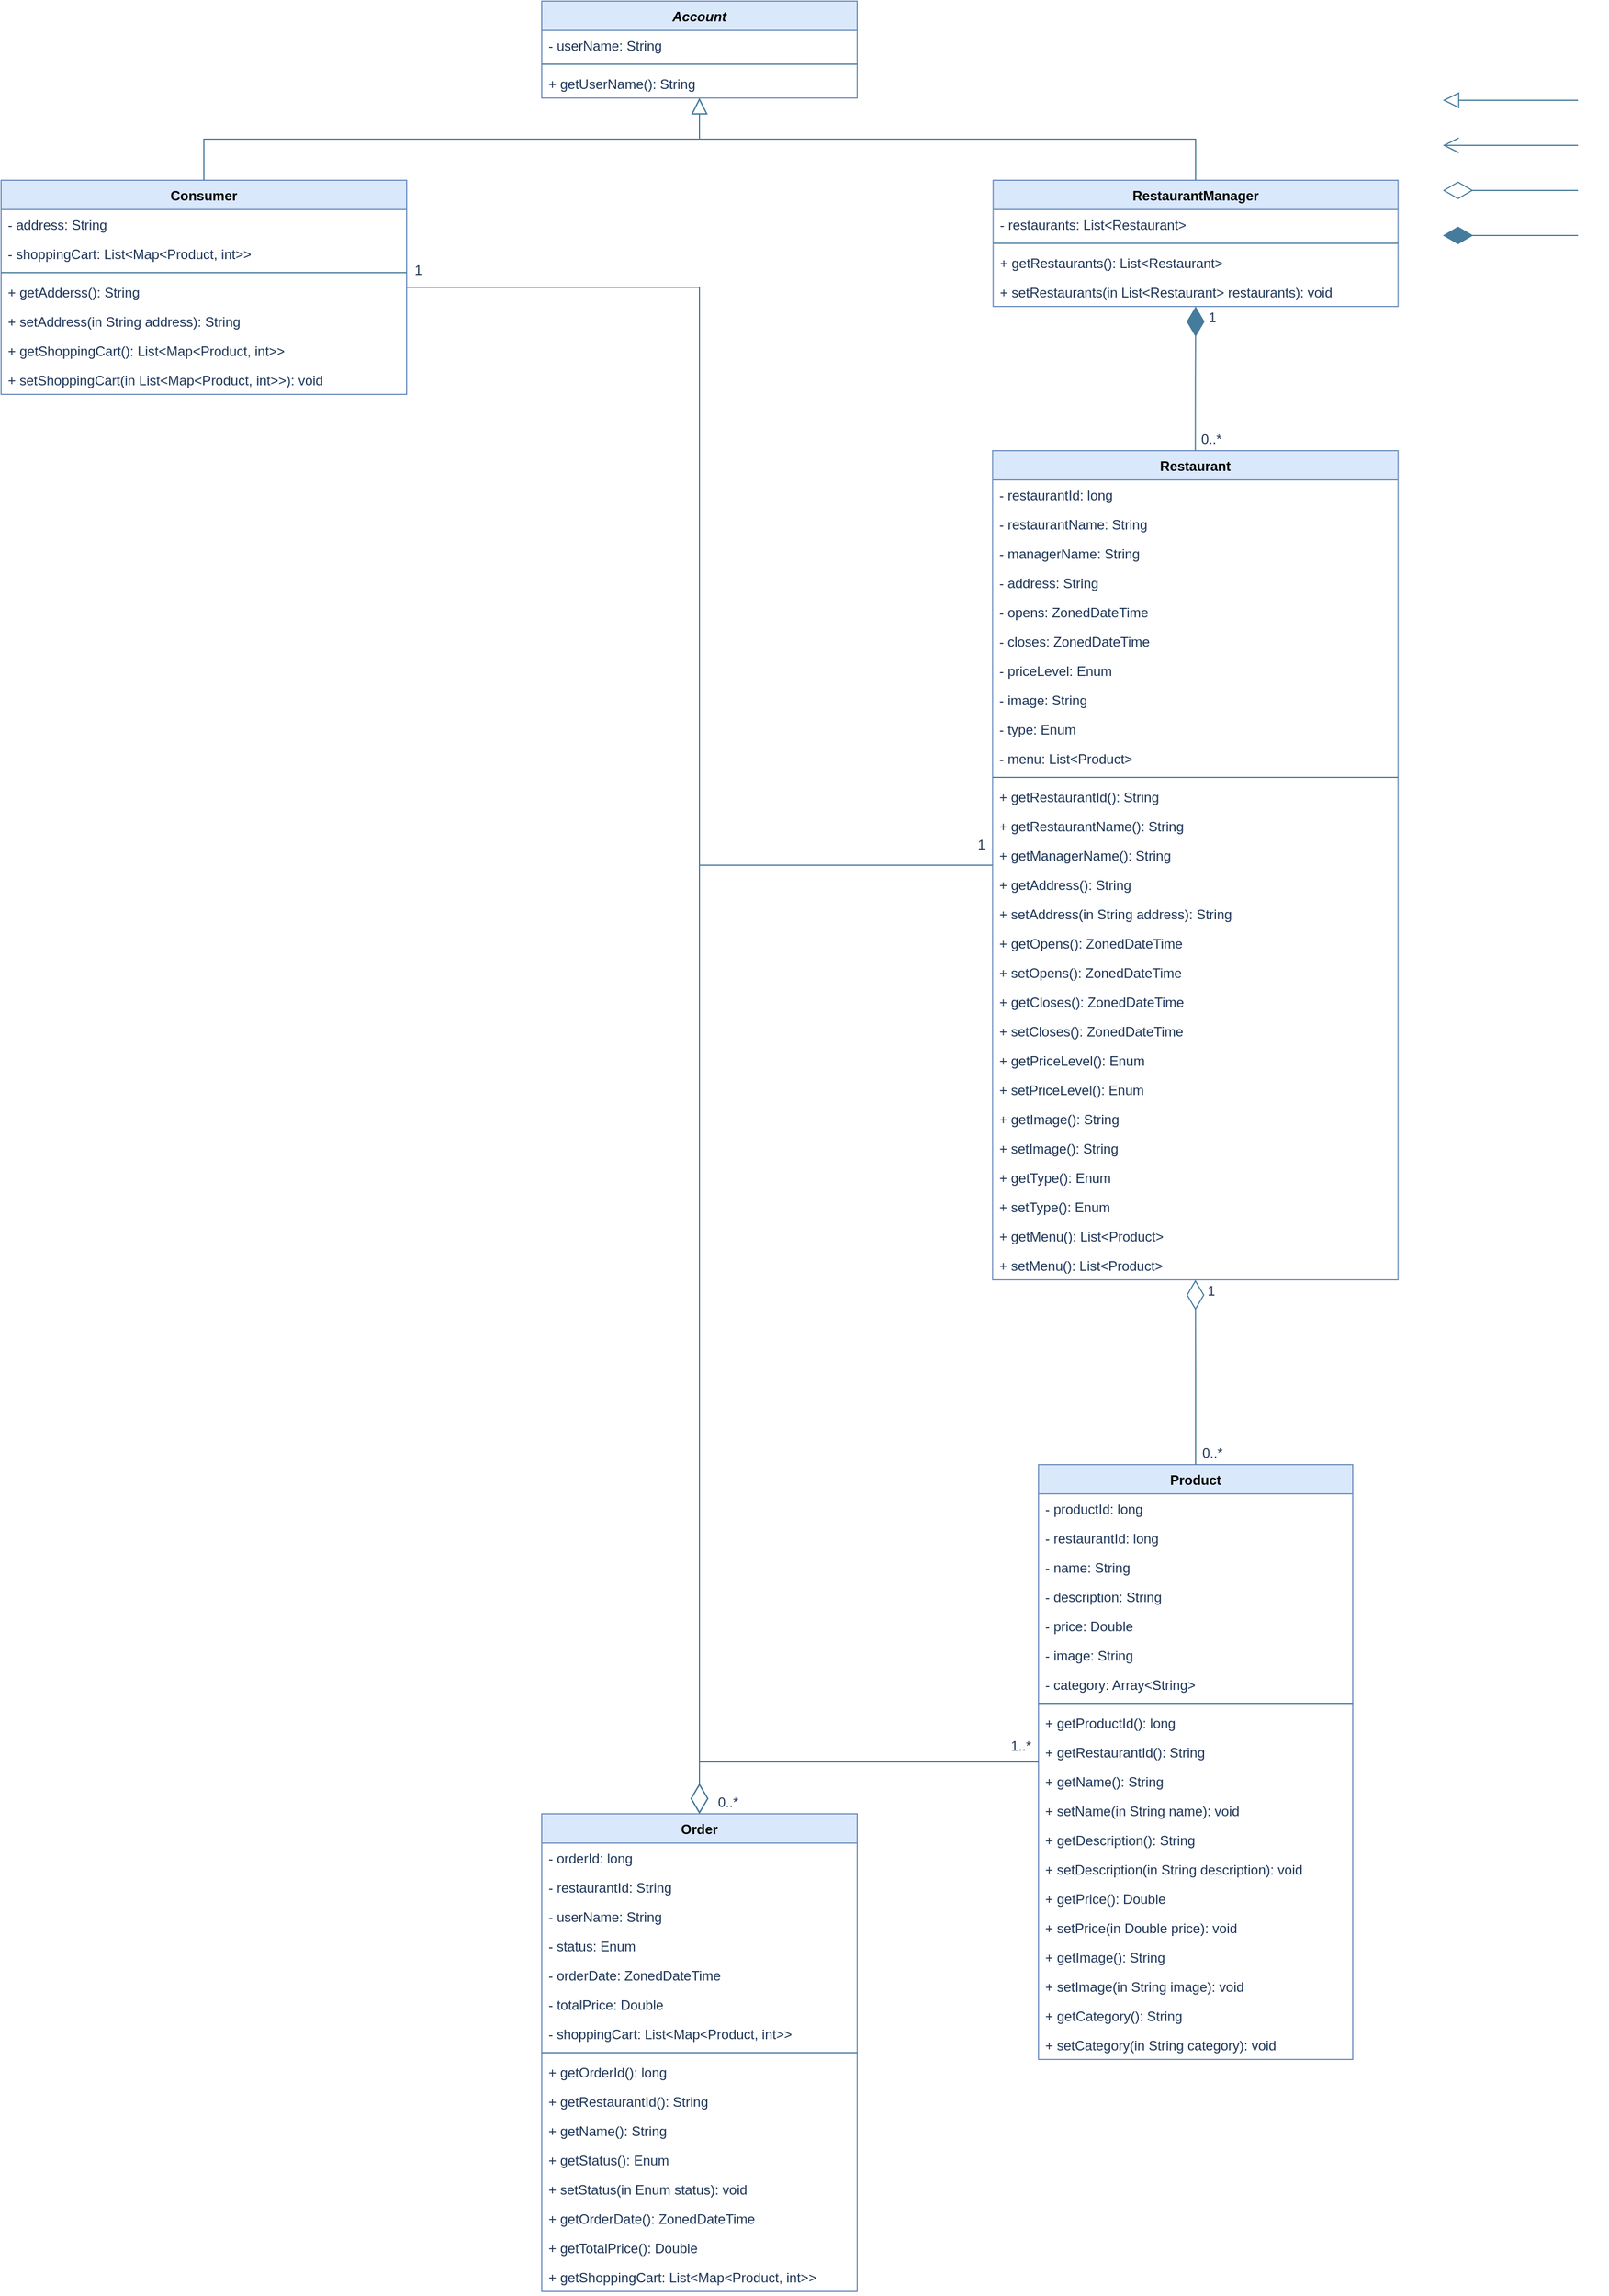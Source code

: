 <mxfile version="15.4.0" type="device"><diagram id="kH5EvR-699uaDCiAUXqp" name="Page-1"><mxGraphModel dx="1166" dy="1794" grid="1" gridSize="10" guides="1" tooltips="1" connect="1" arrows="1" fold="1" page="1" pageScale="1" pageWidth="827" pageHeight="1169" background="#ffffff" math="0" shadow="0"><root><mxCell id="0"/><mxCell id="1" parent="0"/><mxCell id="DsfmJBuCFoYnAW1XdrLI-59" value="" style="endArrow=block;endFill=0;endSize=12;html=1;rounded=0;edgeStyle=orthogonalEdgeStyle;strokeColor=#457B9D;fontColor=#1D3557;labelBackgroundColor=#F1FAEE;" parent="1" edge="1"><mxGeometry width="160" relative="1" as="geometry"><mxPoint x="1520" y="-1081" as="sourcePoint"/><mxPoint x="1400" y="-1081" as="targetPoint"/></mxGeometry></mxCell><mxCell id="DsfmJBuCFoYnAW1XdrLI-115" value="Account" style="swimlane;fontStyle=3;align=center;verticalAlign=top;childLayout=stackLayout;horizontal=1;startSize=26;horizontalStack=0;resizeParent=1;resizeParentMax=0;resizeLast=0;collapsible=1;marginBottom=0;rounded=0;shadow=0;glass=0;labelBorderColor=none;strokeColor=#6c8ebf;fillColor=#dae8fc;fontColor=#000000;" parent="1" vertex="1"><mxGeometry x="600" y="-1169" width="280" height="86" as="geometry"/></mxCell><mxCell id="AVOF0F7odBu44iWRDXYe-78" value="- userName: String" style="text;strokeColor=none;fillColor=none;align=left;verticalAlign=top;spacingLeft=4;spacingRight=4;overflow=hidden;rotatable=0;points=[[0,0.5],[1,0.5]];portConstraint=eastwest;rounded=0;shadow=0;glass=0;labelBorderColor=none;fontColor=#1D3557;" parent="DsfmJBuCFoYnAW1XdrLI-115" vertex="1"><mxGeometry y="26" width="280" height="26" as="geometry"/></mxCell><mxCell id="DsfmJBuCFoYnAW1XdrLI-117" value="" style="line;strokeWidth=1;fillColor=none;align=left;verticalAlign=middle;spacingTop=-1;spacingLeft=3;spacingRight=3;rotatable=0;labelPosition=right;points=[];portConstraint=eastwest;rounded=0;shadow=0;glass=0;labelBorderColor=none;strokeColor=#457B9D;fontColor=#1D3557;labelBackgroundColor=#F1FAEE;" parent="DsfmJBuCFoYnAW1XdrLI-115" vertex="1"><mxGeometry y="52" width="280" height="8" as="geometry"/></mxCell><mxCell id="DsfmJBuCFoYnAW1XdrLI-118" value="+ getUserName(): String" style="text;strokeColor=none;fillColor=none;align=left;verticalAlign=top;spacingLeft=4;spacingRight=4;overflow=hidden;rotatable=0;points=[[0,0.5],[1,0.5]];portConstraint=eastwest;rounded=0;shadow=0;glass=0;labelBorderColor=none;fontColor=#1D3557;" parent="DsfmJBuCFoYnAW1XdrLI-115" vertex="1"><mxGeometry y="60" width="280" height="26" as="geometry"/></mxCell><mxCell id="DsfmJBuCFoYnAW1XdrLI-119" value="Consumer" style="swimlane;fontStyle=1;align=center;verticalAlign=top;childLayout=stackLayout;horizontal=1;startSize=26;horizontalStack=0;resizeParent=1;resizeParentMax=0;resizeLast=0;collapsible=1;marginBottom=0;rounded=0;shadow=0;glass=0;labelBorderColor=none;strokeColor=#6c8ebf;fillColor=#dae8fc;fontColor=#000000;" parent="1" vertex="1"><mxGeometry x="120" y="-1010" width="360" height="190" as="geometry"/></mxCell><mxCell id="AVOF0F7odBu44iWRDXYe-98" value="- address: String" style="text;strokeColor=none;fillColor=none;align=left;verticalAlign=top;spacingLeft=4;spacingRight=4;overflow=hidden;rotatable=0;points=[[0,0.5],[1,0.5]];portConstraint=eastwest;rounded=0;shadow=0;glass=0;labelBorderColor=none;fontColor=#1D3557;" parent="DsfmJBuCFoYnAW1XdrLI-119" vertex="1"><mxGeometry y="26" width="360" height="26" as="geometry"/></mxCell><mxCell id="JdM7LiX7WN8Dvq4fd227-96" value="- shoppingCart: List&lt;Map&lt;Product, int&gt;&gt;" style="text;strokeColor=none;fillColor=none;align=left;verticalAlign=top;spacingLeft=4;spacingRight=4;overflow=hidden;rotatable=0;points=[[0,0.5],[1,0.5]];portConstraint=eastwest;rounded=0;shadow=0;glass=0;labelBorderColor=none;fontColor=#1D3557;" parent="DsfmJBuCFoYnAW1XdrLI-119" vertex="1"><mxGeometry y="52" width="360" height="26" as="geometry"/></mxCell><mxCell id="DsfmJBuCFoYnAW1XdrLI-121" value="" style="line;strokeWidth=1;fillColor=none;align=left;verticalAlign=middle;spacingTop=-1;spacingLeft=3;spacingRight=3;rotatable=0;labelPosition=right;points=[];portConstraint=eastwest;rounded=0;shadow=0;glass=0;labelBorderColor=none;strokeColor=#457B9D;fontColor=#1D3557;labelBackgroundColor=#F1FAEE;" parent="DsfmJBuCFoYnAW1XdrLI-119" vertex="1"><mxGeometry y="78" width="360" height="8" as="geometry"/></mxCell><mxCell id="Y4TwtO4m5vdg5S0T6f14-2" value="+ getAdderss(): String" style="text;strokeColor=none;fillColor=none;align=left;verticalAlign=top;spacingLeft=4;spacingRight=4;overflow=hidden;rotatable=0;points=[[0,0.5],[1,0.5]];portConstraint=eastwest;rounded=0;shadow=0;glass=0;labelBorderColor=none;fontColor=#1D3557;" parent="DsfmJBuCFoYnAW1XdrLI-119" vertex="1"><mxGeometry y="86" width="360" height="26" as="geometry"/></mxCell><mxCell id="Y4TwtO4m5vdg5S0T6f14-16" value="+ setAddress(in String address): String" style="text;strokeColor=none;fillColor=none;align=left;verticalAlign=top;spacingLeft=4;spacingRight=4;overflow=hidden;rotatable=0;points=[[0,0.5],[1,0.5]];portConstraint=eastwest;rounded=0;shadow=0;glass=0;labelBorderColor=none;fontColor=#1D3557;" parent="DsfmJBuCFoYnAW1XdrLI-119" vertex="1"><mxGeometry y="112" width="360" height="26" as="geometry"/></mxCell><mxCell id="Y4TwtO4m5vdg5S0T6f14-3" value="+ getShoppingCart(): List&lt;Map&lt;Product, int&gt;&gt;" style="text;strokeColor=none;fillColor=none;align=left;verticalAlign=top;spacingLeft=4;spacingRight=4;overflow=hidden;rotatable=0;points=[[0,0.5],[1,0.5]];portConstraint=eastwest;rounded=0;shadow=0;glass=0;labelBorderColor=none;fontColor=#1D3557;" parent="DsfmJBuCFoYnAW1XdrLI-119" vertex="1"><mxGeometry y="138" width="360" height="26" as="geometry"/></mxCell><mxCell id="Y4TwtO4m5vdg5S0T6f14-17" value="+ setShoppingCart(in List&lt;Map&lt;Product, int&gt;&gt;): void" style="text;strokeColor=none;fillColor=none;align=left;verticalAlign=top;spacingLeft=4;spacingRight=4;overflow=hidden;rotatable=0;points=[[0,0.5],[1,0.5]];portConstraint=eastwest;rounded=0;shadow=0;glass=0;labelBorderColor=none;fontColor=#1D3557;" parent="DsfmJBuCFoYnAW1XdrLI-119" vertex="1"><mxGeometry y="164" width="360" height="26" as="geometry"/></mxCell><mxCell id="DsfmJBuCFoYnAW1XdrLI-123" value="RestaurantManager" style="swimlane;fontStyle=1;align=center;verticalAlign=top;childLayout=stackLayout;horizontal=1;startSize=26;horizontalStack=0;resizeParent=1;resizeParentMax=0;resizeLast=0;collapsible=1;marginBottom=0;rounded=0;shadow=0;glass=0;labelBorderColor=none;strokeColor=#6c8ebf;fillColor=#dae8fc;fontColor=#000000;" parent="1" vertex="1"><mxGeometry x="1000.75" y="-1010" width="359.5" height="112" as="geometry"><mxRectangle x="1000.75" y="-999" width="140" height="26" as="alternateBounds"/></mxGeometry></mxCell><mxCell id="AVOF0F7odBu44iWRDXYe-86" value="- restaurants: List&lt;Restaurant&gt;" style="text;strokeColor=none;fillColor=none;align=left;verticalAlign=top;spacingLeft=4;spacingRight=4;overflow=hidden;rotatable=0;points=[[0,0.5],[1,0.5]];portConstraint=eastwest;rounded=0;shadow=0;glass=0;labelBorderColor=none;fontColor=#1D3557;" parent="DsfmJBuCFoYnAW1XdrLI-123" vertex="1"><mxGeometry y="26" width="359.5" height="26" as="geometry"/></mxCell><mxCell id="DsfmJBuCFoYnAW1XdrLI-125" value="" style="line;strokeWidth=1;fillColor=none;align=left;verticalAlign=middle;spacingTop=-1;spacingLeft=3;spacingRight=3;rotatable=0;labelPosition=right;points=[];portConstraint=eastwest;rounded=0;shadow=0;glass=0;labelBorderColor=none;strokeColor=#457B9D;fontColor=#1D3557;labelBackgroundColor=#F1FAEE;" parent="DsfmJBuCFoYnAW1XdrLI-123" vertex="1"><mxGeometry y="52" width="359.5" height="8" as="geometry"/></mxCell><mxCell id="DsfmJBuCFoYnAW1XdrLI-126" value="+ getRestaurants(): List&lt;Restaurant&gt;" style="text;strokeColor=none;fillColor=none;align=left;verticalAlign=top;spacingLeft=4;spacingRight=4;overflow=hidden;rotatable=0;points=[[0,0.5],[1,0.5]];portConstraint=eastwest;rounded=0;shadow=0;glass=0;labelBorderColor=none;fontColor=#1D3557;" parent="DsfmJBuCFoYnAW1XdrLI-123" vertex="1"><mxGeometry y="60" width="359.5" height="26" as="geometry"/></mxCell><mxCell id="Y4TwtO4m5vdg5S0T6f14-20" value="+ setRestaurants(in List&lt;Restaurant&gt; restaurants): void" style="text;strokeColor=none;fillColor=none;align=left;verticalAlign=top;spacingLeft=4;spacingRight=4;overflow=hidden;rotatable=0;points=[[0,0.5],[1,0.5]];portConstraint=eastwest;rounded=0;shadow=0;glass=0;labelBorderColor=none;fontColor=#1D3557;" parent="DsfmJBuCFoYnAW1XdrLI-123" vertex="1"><mxGeometry y="86" width="359.5" height="26" as="geometry"/></mxCell><mxCell id="DsfmJBuCFoYnAW1XdrLI-131" value="Product" style="swimlane;fontStyle=1;align=center;verticalAlign=top;childLayout=stackLayout;horizontal=1;startSize=26;horizontalStack=0;resizeParent=1;resizeParentMax=0;resizeLast=0;collapsible=1;marginBottom=0;rounded=0;shadow=0;glass=0;labelBorderColor=none;strokeColor=#6c8ebf;fillColor=#dae8fc;fontColor=#000000;" parent="1" vertex="1"><mxGeometry x="1041" y="130" width="279" height="528" as="geometry"/></mxCell><mxCell id="XpfZN9gbDLYwV929RArz-31" value="- productId: long" style="text;strokeColor=none;fillColor=none;align=left;verticalAlign=top;spacingLeft=4;spacingRight=4;overflow=hidden;rotatable=0;points=[[0,0.5],[1,0.5]];portConstraint=eastwest;rounded=0;shadow=0;glass=0;labelBorderColor=none;fontColor=#1D3557;" parent="DsfmJBuCFoYnAW1XdrLI-131" vertex="1"><mxGeometry y="26" width="279" height="26" as="geometry"/></mxCell><mxCell id="Y4TwtO4m5vdg5S0T6f14-45" value="- restaurantId: long" style="text;strokeColor=none;fillColor=none;align=left;verticalAlign=top;spacingLeft=4;spacingRight=4;overflow=hidden;rotatable=0;points=[[0,0.5],[1,0.5]];portConstraint=eastwest;rounded=0;shadow=0;glass=0;labelBorderColor=none;fontColor=#1D3557;" parent="DsfmJBuCFoYnAW1XdrLI-131" vertex="1"><mxGeometry y="52" width="279" height="26" as="geometry"/></mxCell><mxCell id="AVOF0F7odBu44iWRDXYe-93" value="- name: String" style="text;strokeColor=none;fillColor=none;align=left;verticalAlign=top;spacingLeft=4;spacingRight=4;overflow=hidden;rotatable=0;points=[[0,0.5],[1,0.5]];portConstraint=eastwest;rounded=0;shadow=0;glass=0;labelBorderColor=none;fontColor=#1D3557;" parent="DsfmJBuCFoYnAW1XdrLI-131" vertex="1"><mxGeometry y="78" width="279" height="26" as="geometry"/></mxCell><mxCell id="AVOF0F7odBu44iWRDXYe-94" value="- description: String" style="text;strokeColor=none;fillColor=none;align=left;verticalAlign=top;spacingLeft=4;spacingRight=4;overflow=hidden;rotatable=0;points=[[0,0.5],[1,0.5]];portConstraint=eastwest;rounded=0;shadow=0;glass=0;labelBorderColor=none;fontColor=#1D3557;" parent="DsfmJBuCFoYnAW1XdrLI-131" vertex="1"><mxGeometry y="104" width="279" height="26" as="geometry"/></mxCell><mxCell id="AVOF0F7odBu44iWRDXYe-95" value="- price: Double" style="text;strokeColor=none;fillColor=none;align=left;verticalAlign=top;spacingLeft=4;spacingRight=4;overflow=hidden;rotatable=0;points=[[0,0.5],[1,0.5]];portConstraint=eastwest;rounded=0;shadow=0;glass=0;labelBorderColor=none;fontColor=#1D3557;" parent="DsfmJBuCFoYnAW1XdrLI-131" vertex="1"><mxGeometry y="130" width="279" height="26" as="geometry"/></mxCell><mxCell id="AVOF0F7odBu44iWRDXYe-96" value="- image: String" style="text;strokeColor=none;fillColor=none;align=left;verticalAlign=top;spacingLeft=4;spacingRight=4;overflow=hidden;rotatable=0;points=[[0,0.5],[1,0.5]];portConstraint=eastwest;rounded=0;shadow=0;glass=0;labelBorderColor=none;fontColor=#1D3557;" parent="DsfmJBuCFoYnAW1XdrLI-131" vertex="1"><mxGeometry y="156" width="279" height="26" as="geometry"/></mxCell><mxCell id="AVOF0F7odBu44iWRDXYe-92" value="- category: Array&lt;String&gt;" style="text;strokeColor=none;fillColor=none;align=left;verticalAlign=top;spacingLeft=4;spacingRight=4;overflow=hidden;rotatable=0;points=[[0,0.5],[1,0.5]];portConstraint=eastwest;rounded=0;shadow=0;glass=0;labelBorderColor=none;fontColor=#1D3557;" parent="DsfmJBuCFoYnAW1XdrLI-131" vertex="1"><mxGeometry y="182" width="279" height="26" as="geometry"/></mxCell><mxCell id="DsfmJBuCFoYnAW1XdrLI-133" value="" style="line;strokeWidth=1;fillColor=none;align=left;verticalAlign=middle;spacingTop=-1;spacingLeft=3;spacingRight=3;rotatable=0;labelPosition=right;points=[];portConstraint=eastwest;rounded=0;shadow=0;glass=0;labelBorderColor=none;strokeColor=#457B9D;fontColor=#1D3557;labelBackgroundColor=#F1FAEE;" parent="DsfmJBuCFoYnAW1XdrLI-131" vertex="1"><mxGeometry y="208" width="279" height="8" as="geometry"/></mxCell><mxCell id="JdM7LiX7WN8Dvq4fd227-5" value="+ getProductId(): long" style="text;strokeColor=none;fillColor=none;align=left;verticalAlign=top;spacingLeft=4;spacingRight=4;overflow=hidden;rotatable=0;points=[[0,0.5],[1,0.5]];portConstraint=eastwest;rounded=0;shadow=0;glass=0;labelBorderColor=none;fontColor=#1D3557;" parent="DsfmJBuCFoYnAW1XdrLI-131" vertex="1"><mxGeometry y="216" width="279" height="26" as="geometry"/></mxCell><mxCell id="Y4TwtO4m5vdg5S0T6f14-46" value="+ getRestaurantId(): String" style="text;strokeColor=none;fillColor=none;align=left;verticalAlign=top;spacingLeft=4;spacingRight=4;overflow=hidden;rotatable=0;points=[[0,0.5],[1,0.5]];portConstraint=eastwest;rounded=0;shadow=0;glass=0;labelBorderColor=none;fontColor=#1D3557;" parent="DsfmJBuCFoYnAW1XdrLI-131" vertex="1"><mxGeometry y="242" width="279" height="26" as="geometry"/></mxCell><mxCell id="Y4TwtO4m5vdg5S0T6f14-10" value="+ getName(): String" style="text;strokeColor=none;fillColor=none;align=left;verticalAlign=top;spacingLeft=4;spacingRight=4;overflow=hidden;rotatable=0;points=[[0,0.5],[1,0.5]];portConstraint=eastwest;rounded=0;shadow=0;glass=0;labelBorderColor=none;fontColor=#1D3557;" parent="DsfmJBuCFoYnAW1XdrLI-131" vertex="1"><mxGeometry y="268" width="279" height="26" as="geometry"/></mxCell><mxCell id="Y4TwtO4m5vdg5S0T6f14-30" value="+ setName(in String name): void" style="text;strokeColor=none;fillColor=none;align=left;verticalAlign=top;spacingLeft=4;spacingRight=4;overflow=hidden;rotatable=0;points=[[0,0.5],[1,0.5]];portConstraint=eastwest;rounded=0;shadow=0;glass=0;labelBorderColor=none;fontColor=#1D3557;" parent="DsfmJBuCFoYnAW1XdrLI-131" vertex="1"><mxGeometry y="294" width="279" height="26" as="geometry"/></mxCell><mxCell id="Y4TwtO4m5vdg5S0T6f14-11" value="+ getDescription(): String" style="text;strokeColor=none;fillColor=none;align=left;verticalAlign=top;spacingLeft=4;spacingRight=4;overflow=hidden;rotatable=0;points=[[0,0.5],[1,0.5]];portConstraint=eastwest;rounded=0;shadow=0;glass=0;labelBorderColor=none;fontColor=#1D3557;" parent="DsfmJBuCFoYnAW1XdrLI-131" vertex="1"><mxGeometry y="320" width="279" height="26" as="geometry"/></mxCell><mxCell id="Y4TwtO4m5vdg5S0T6f14-31" value="+ setDescription(in String description): void" style="text;strokeColor=none;fillColor=none;align=left;verticalAlign=top;spacingLeft=4;spacingRight=4;overflow=hidden;rotatable=0;points=[[0,0.5],[1,0.5]];portConstraint=eastwest;rounded=0;shadow=0;glass=0;labelBorderColor=none;fontColor=#1D3557;" parent="DsfmJBuCFoYnAW1XdrLI-131" vertex="1"><mxGeometry y="346" width="279" height="26" as="geometry"/></mxCell><mxCell id="Y4TwtO4m5vdg5S0T6f14-13" value="+ getPrice(): Double" style="text;strokeColor=none;fillColor=none;align=left;verticalAlign=top;spacingLeft=4;spacingRight=4;overflow=hidden;rotatable=0;points=[[0,0.5],[1,0.5]];portConstraint=eastwest;rounded=0;shadow=0;glass=0;labelBorderColor=none;fontColor=#1D3557;" parent="DsfmJBuCFoYnAW1XdrLI-131" vertex="1"><mxGeometry y="372" width="279" height="26" as="geometry"/></mxCell><mxCell id="Y4TwtO4m5vdg5S0T6f14-33" value="+ setPrice(in Double price): void" style="text;strokeColor=none;fillColor=none;align=left;verticalAlign=top;spacingLeft=4;spacingRight=4;overflow=hidden;rotatable=0;points=[[0,0.5],[1,0.5]];portConstraint=eastwest;rounded=0;shadow=0;glass=0;labelBorderColor=none;fontColor=#1D3557;" parent="DsfmJBuCFoYnAW1XdrLI-131" vertex="1"><mxGeometry y="398" width="279" height="26" as="geometry"/></mxCell><mxCell id="Y4TwtO4m5vdg5S0T6f14-14" value="+ getImage(): String" style="text;strokeColor=none;fillColor=none;align=left;verticalAlign=top;spacingLeft=4;spacingRight=4;overflow=hidden;rotatable=0;points=[[0,0.5],[1,0.5]];portConstraint=eastwest;rounded=0;shadow=0;glass=0;labelBorderColor=none;fontColor=#1D3557;" parent="DsfmJBuCFoYnAW1XdrLI-131" vertex="1"><mxGeometry y="424" width="279" height="26" as="geometry"/></mxCell><mxCell id="Y4TwtO4m5vdg5S0T6f14-34" value="+ setImage(in String image): void" style="text;strokeColor=none;fillColor=none;align=left;verticalAlign=top;spacingLeft=4;spacingRight=4;overflow=hidden;rotatable=0;points=[[0,0.5],[1,0.5]];portConstraint=eastwest;rounded=0;shadow=0;glass=0;labelBorderColor=none;fontColor=#1D3557;" parent="DsfmJBuCFoYnAW1XdrLI-131" vertex="1"><mxGeometry y="450" width="279" height="26" as="geometry"/></mxCell><mxCell id="Y4TwtO4m5vdg5S0T6f14-12" value="+ getCategory(): String" style="text;strokeColor=none;fillColor=none;align=left;verticalAlign=top;spacingLeft=4;spacingRight=4;overflow=hidden;rotatable=0;points=[[0,0.5],[1,0.5]];portConstraint=eastwest;rounded=0;shadow=0;glass=0;labelBorderColor=none;fontColor=#1D3557;" parent="DsfmJBuCFoYnAW1XdrLI-131" vertex="1"><mxGeometry y="476" width="279" height="26" as="geometry"/></mxCell><mxCell id="Y4TwtO4m5vdg5S0T6f14-32" value="+ setCategory(in String category): void" style="text;strokeColor=none;fillColor=none;align=left;verticalAlign=top;spacingLeft=4;spacingRight=4;overflow=hidden;rotatable=0;points=[[0,0.5],[1,0.5]];portConstraint=eastwest;rounded=0;shadow=0;glass=0;labelBorderColor=none;fontColor=#1D3557;" parent="DsfmJBuCFoYnAW1XdrLI-131" vertex="1"><mxGeometry y="502" width="279" height="26" as="geometry"/></mxCell><mxCell id="DsfmJBuCFoYnAW1XdrLI-149" value="Restaurant" style="swimlane;fontStyle=1;align=center;verticalAlign=top;childLayout=stackLayout;horizontal=1;startSize=26;horizontalStack=0;resizeParent=1;resizeParentMax=0;resizeLast=0;collapsible=1;marginBottom=0;rounded=0;shadow=0;glass=0;labelBorderColor=none;strokeColor=#6c8ebf;fillColor=#dae8fc;fontColor=#000000;" parent="1" vertex="1"><mxGeometry x="1000.25" y="-770" width="360" height="736" as="geometry"/></mxCell><mxCell id="yPCGAyVr2B_KawAnUVK5-1" value="- restaurantId: long" style="text;strokeColor=none;fillColor=none;align=left;verticalAlign=top;spacingLeft=4;spacingRight=4;overflow=hidden;rotatable=0;points=[[0,0.5],[1,0.5]];portConstraint=eastwest;rounded=0;shadow=0;glass=0;labelBorderColor=none;fontColor=#1D3557;" parent="DsfmJBuCFoYnAW1XdrLI-149" vertex="1"><mxGeometry y="26" width="360" height="26" as="geometry"/></mxCell><mxCell id="AVOF0F7odBu44iWRDXYe-79" value="- restaurantName: String" style="text;strokeColor=none;fillColor=none;align=left;verticalAlign=top;spacingLeft=4;spacingRight=4;overflow=hidden;rotatable=0;points=[[0,0.5],[1,0.5]];portConstraint=eastwest;rounded=0;shadow=0;glass=0;labelBorderColor=none;fontColor=#1D3557;" parent="DsfmJBuCFoYnAW1XdrLI-149" vertex="1"><mxGeometry y="52" width="360" height="26" as="geometry"/></mxCell><mxCell id="Y4TwtO4m5vdg5S0T6f14-47" value="- managerName: String" style="text;strokeColor=none;fillColor=none;align=left;verticalAlign=top;spacingLeft=4;spacingRight=4;overflow=hidden;rotatable=0;points=[[0,0.5],[1,0.5]];portConstraint=eastwest;rounded=0;shadow=0;glass=0;labelBorderColor=none;fontColor=#1D3557;" parent="DsfmJBuCFoYnAW1XdrLI-149" vertex="1"><mxGeometry y="78" width="360" height="26" as="geometry"/></mxCell><mxCell id="AVOF0F7odBu44iWRDXYe-80" value="- address: String" style="text;strokeColor=none;fillColor=none;align=left;verticalAlign=top;spacingLeft=4;spacingRight=4;overflow=hidden;rotatable=0;points=[[0,0.5],[1,0.5]];portConstraint=eastwest;rounded=0;shadow=0;glass=0;labelBorderColor=none;fontColor=#1D3557;" parent="DsfmJBuCFoYnAW1XdrLI-149" vertex="1"><mxGeometry y="104" width="360" height="26" as="geometry"/></mxCell><mxCell id="AVOF0F7odBu44iWRDXYe-81" value="- opens: ZonedDateTime" style="text;strokeColor=none;fillColor=none;align=left;verticalAlign=top;spacingLeft=4;spacingRight=4;overflow=hidden;rotatable=0;points=[[0,0.5],[1,0.5]];portConstraint=eastwest;rounded=0;shadow=0;glass=0;labelBorderColor=none;fontColor=#1D3557;" parent="DsfmJBuCFoYnAW1XdrLI-149" vertex="1"><mxGeometry y="130" width="360" height="26" as="geometry"/></mxCell><mxCell id="iusxtcny7PrUsMIMY_Nw-1" value="- closes: ZonedDateTime" style="text;strokeColor=none;fillColor=none;align=left;verticalAlign=top;spacingLeft=4;spacingRight=4;overflow=hidden;rotatable=0;points=[[0,0.5],[1,0.5]];portConstraint=eastwest;rounded=0;shadow=0;glass=0;labelBorderColor=none;fontColor=#1D3557;" parent="DsfmJBuCFoYnAW1XdrLI-149" vertex="1"><mxGeometry y="156" width="360" height="26" as="geometry"/></mxCell><mxCell id="AVOF0F7odBu44iWRDXYe-84" value="- priceLevel: Enum" style="text;strokeColor=none;fillColor=none;align=left;verticalAlign=top;spacingLeft=4;spacingRight=4;overflow=hidden;rotatable=0;points=[[0,0.5],[1,0.5]];portConstraint=eastwest;rounded=0;shadow=0;glass=0;labelBorderColor=none;fontColor=#1D3557;" parent="DsfmJBuCFoYnAW1XdrLI-149" vertex="1"><mxGeometry y="182" width="360" height="26" as="geometry"/></mxCell><mxCell id="AVOF0F7odBu44iWRDXYe-82" value="- image: String" style="text;strokeColor=none;fillColor=none;align=left;verticalAlign=top;spacingLeft=4;spacingRight=4;overflow=hidden;rotatable=0;points=[[0,0.5],[1,0.5]];portConstraint=eastwest;rounded=0;shadow=0;glass=0;labelBorderColor=none;fontColor=#1D3557;" parent="DsfmJBuCFoYnAW1XdrLI-149" vertex="1"><mxGeometry y="208" width="360" height="26" as="geometry"/></mxCell><mxCell id="AVOF0F7odBu44iWRDXYe-83" value="- type: Enum" style="text;strokeColor=none;fillColor=none;align=left;verticalAlign=top;spacingLeft=4;spacingRight=4;overflow=hidden;rotatable=0;points=[[0,0.5],[1,0.5]];portConstraint=eastwest;rounded=0;shadow=0;glass=0;labelBorderColor=none;fontColor=#1D3557;" parent="DsfmJBuCFoYnAW1XdrLI-149" vertex="1"><mxGeometry y="234" width="360" height="26" as="geometry"/></mxCell><mxCell id="AVOF0F7odBu44iWRDXYe-88" value="- menu: List&lt;Product&gt;" style="text;strokeColor=none;fillColor=none;align=left;verticalAlign=top;spacingLeft=4;spacingRight=4;overflow=hidden;rotatable=0;points=[[0,0.5],[1,0.5]];portConstraint=eastwest;rounded=0;shadow=0;glass=0;labelBorderColor=none;fontColor=#1D3557;" parent="DsfmJBuCFoYnAW1XdrLI-149" vertex="1"><mxGeometry y="260" width="360" height="26" as="geometry"/></mxCell><mxCell id="DsfmJBuCFoYnAW1XdrLI-151" value="" style="line;strokeWidth=1;fillColor=none;align=left;verticalAlign=middle;spacingTop=-1;spacingLeft=3;spacingRight=3;rotatable=0;labelPosition=right;points=[];portConstraint=eastwest;rounded=0;shadow=0;glass=0;labelBorderColor=none;strokeColor=#457B9D;fontColor=#1D3557;labelBackgroundColor=#F1FAEE;" parent="DsfmJBuCFoYnAW1XdrLI-149" vertex="1"><mxGeometry y="286" width="360" height="8" as="geometry"/></mxCell><mxCell id="AVOF0F7odBu44iWRDXYe-4" value="+ getRestaurantId(): String" style="text;strokeColor=none;fillColor=none;align=left;verticalAlign=top;spacingLeft=4;spacingRight=4;overflow=hidden;rotatable=0;points=[[0,0.5],[1,0.5]];portConstraint=eastwest;rounded=0;shadow=0;glass=0;labelBorderColor=none;fontColor=#1D3557;" parent="DsfmJBuCFoYnAW1XdrLI-149" vertex="1"><mxGeometry y="294" width="360" height="26" as="geometry"/></mxCell><mxCell id="yPCGAyVr2B_KawAnUVK5-2" value="+ getRestaurantName(): String" style="text;strokeColor=none;fillColor=none;align=left;verticalAlign=top;spacingLeft=4;spacingRight=4;overflow=hidden;rotatable=0;points=[[0,0.5],[1,0.5]];portConstraint=eastwest;rounded=0;shadow=0;glass=0;labelBorderColor=none;fontColor=#1D3557;" parent="DsfmJBuCFoYnAW1XdrLI-149" vertex="1"><mxGeometry y="320" width="360" height="26" as="geometry"/></mxCell><mxCell id="Y4TwtO4m5vdg5S0T6f14-48" value="+ getManagerName(): String" style="text;strokeColor=none;fillColor=none;align=left;verticalAlign=top;spacingLeft=4;spacingRight=4;overflow=hidden;rotatable=0;points=[[0,0.5],[1,0.5]];portConstraint=eastwest;rounded=0;shadow=0;glass=0;labelBorderColor=none;fontColor=#1D3557;" parent="DsfmJBuCFoYnAW1XdrLI-149" vertex="1"><mxGeometry y="346" width="360" height="26" as="geometry"/></mxCell><mxCell id="Y4TwtO4m5vdg5S0T6f14-4" value="+ getAddress(): String" style="text;strokeColor=none;fillColor=none;align=left;verticalAlign=top;spacingLeft=4;spacingRight=4;overflow=hidden;rotatable=0;points=[[0,0.5],[1,0.5]];portConstraint=eastwest;rounded=0;shadow=0;glass=0;labelBorderColor=none;fontColor=#1D3557;" parent="DsfmJBuCFoYnAW1XdrLI-149" vertex="1"><mxGeometry y="372" width="360" height="26" as="geometry"/></mxCell><mxCell id="Y4TwtO4m5vdg5S0T6f14-21" value="+ setAddress(in String address): String" style="text;strokeColor=none;fillColor=none;align=left;verticalAlign=top;spacingLeft=4;spacingRight=4;overflow=hidden;rotatable=0;points=[[0,0.5],[1,0.5]];portConstraint=eastwest;rounded=0;shadow=0;glass=0;labelBorderColor=none;fontColor=#1D3557;" parent="DsfmJBuCFoYnAW1XdrLI-149" vertex="1"><mxGeometry y="398" width="360" height="26" as="geometry"/></mxCell><mxCell id="Y4TwtO4m5vdg5S0T6f14-5" value="+ getOpens(): ZonedDateTime" style="text;strokeColor=none;fillColor=none;align=left;verticalAlign=top;spacingLeft=4;spacingRight=4;overflow=hidden;rotatable=0;points=[[0,0.5],[1,0.5]];portConstraint=eastwest;rounded=0;shadow=0;glass=0;labelBorderColor=none;fontColor=#1D3557;" parent="DsfmJBuCFoYnAW1XdrLI-149" vertex="1"><mxGeometry y="424" width="360" height="26" as="geometry"/></mxCell><mxCell id="Y4TwtO4m5vdg5S0T6f14-22" value="+ setOpens(): ZonedDateTime" style="text;strokeColor=none;fillColor=none;align=left;verticalAlign=top;spacingLeft=4;spacingRight=4;overflow=hidden;rotatable=0;points=[[0,0.5],[1,0.5]];portConstraint=eastwest;rounded=0;shadow=0;glass=0;labelBorderColor=none;fontColor=#1D3557;" parent="DsfmJBuCFoYnAW1XdrLI-149" vertex="1"><mxGeometry y="450" width="360" height="26" as="geometry"/></mxCell><mxCell id="iusxtcny7PrUsMIMY_Nw-2" value="+ getCloses(): ZonedDateTime" style="text;strokeColor=none;fillColor=none;align=left;verticalAlign=top;spacingLeft=4;spacingRight=4;overflow=hidden;rotatable=0;points=[[0,0.5],[1,0.5]];portConstraint=eastwest;rounded=0;shadow=0;glass=0;labelBorderColor=none;fontColor=#1D3557;" parent="DsfmJBuCFoYnAW1XdrLI-149" vertex="1"><mxGeometry y="476" width="360" height="26" as="geometry"/></mxCell><mxCell id="iusxtcny7PrUsMIMY_Nw-3" value="+ setCloses(): ZonedDateTime" style="text;strokeColor=none;fillColor=none;align=left;verticalAlign=top;spacingLeft=4;spacingRight=4;overflow=hidden;rotatable=0;points=[[0,0.5],[1,0.5]];portConstraint=eastwest;rounded=0;shadow=0;glass=0;labelBorderColor=none;fontColor=#1D3557;" parent="DsfmJBuCFoYnAW1XdrLI-149" vertex="1"><mxGeometry y="502" width="360" height="26" as="geometry"/></mxCell><mxCell id="Y4TwtO4m5vdg5S0T6f14-8" value="+ getPriceLevel(): Enum" style="text;strokeColor=none;fillColor=none;align=left;verticalAlign=top;spacingLeft=4;spacingRight=4;overflow=hidden;rotatable=0;points=[[0,0.5],[1,0.5]];portConstraint=eastwest;rounded=0;shadow=0;glass=0;labelBorderColor=none;fontColor=#1D3557;" parent="DsfmJBuCFoYnAW1XdrLI-149" vertex="1"><mxGeometry y="528" width="360" height="26" as="geometry"/></mxCell><mxCell id="Y4TwtO4m5vdg5S0T6f14-25" value="+ setPriceLevel(): Enum" style="text;strokeColor=none;fillColor=none;align=left;verticalAlign=top;spacingLeft=4;spacingRight=4;overflow=hidden;rotatable=0;points=[[0,0.5],[1,0.5]];portConstraint=eastwest;rounded=0;shadow=0;glass=0;labelBorderColor=none;fontColor=#1D3557;" parent="DsfmJBuCFoYnAW1XdrLI-149" vertex="1"><mxGeometry y="554" width="360" height="26" as="geometry"/></mxCell><mxCell id="Y4TwtO4m5vdg5S0T6f14-6" value="+ getImage(): String" style="text;strokeColor=none;fillColor=none;align=left;verticalAlign=top;spacingLeft=4;spacingRight=4;overflow=hidden;rotatable=0;points=[[0,0.5],[1,0.5]];portConstraint=eastwest;rounded=0;shadow=0;glass=0;labelBorderColor=none;fontColor=#1D3557;" parent="DsfmJBuCFoYnAW1XdrLI-149" vertex="1"><mxGeometry y="580" width="360" height="26" as="geometry"/></mxCell><mxCell id="Y4TwtO4m5vdg5S0T6f14-23" value="+ setImage(): String" style="text;strokeColor=none;fillColor=none;align=left;verticalAlign=top;spacingLeft=4;spacingRight=4;overflow=hidden;rotatable=0;points=[[0,0.5],[1,0.5]];portConstraint=eastwest;rounded=0;shadow=0;glass=0;labelBorderColor=none;fontColor=#1D3557;" parent="DsfmJBuCFoYnAW1XdrLI-149" vertex="1"><mxGeometry y="606" width="360" height="26" as="geometry"/></mxCell><mxCell id="Y4TwtO4m5vdg5S0T6f14-7" value="+ getType(): Enum" style="text;strokeColor=none;fillColor=none;align=left;verticalAlign=top;spacingLeft=4;spacingRight=4;overflow=hidden;rotatable=0;points=[[0,0.5],[1,0.5]];portConstraint=eastwest;rounded=0;shadow=0;glass=0;labelBorderColor=none;fontColor=#1D3557;" parent="DsfmJBuCFoYnAW1XdrLI-149" vertex="1"><mxGeometry y="632" width="360" height="26" as="geometry"/></mxCell><mxCell id="Y4TwtO4m5vdg5S0T6f14-24" value="+ setType(): Enum" style="text;strokeColor=none;fillColor=none;align=left;verticalAlign=top;spacingLeft=4;spacingRight=4;overflow=hidden;rotatable=0;points=[[0,0.5],[1,0.5]];portConstraint=eastwest;rounded=0;shadow=0;glass=0;labelBorderColor=none;fontColor=#1D3557;" parent="DsfmJBuCFoYnAW1XdrLI-149" vertex="1"><mxGeometry y="658" width="360" height="26" as="geometry"/></mxCell><mxCell id="Y4TwtO4m5vdg5S0T6f14-9" value="+ getMenu(): List&lt;Product&gt;" style="text;strokeColor=none;fillColor=none;align=left;verticalAlign=top;spacingLeft=4;spacingRight=4;overflow=hidden;rotatable=0;points=[[0,0.5],[1,0.5]];portConstraint=eastwest;rounded=0;shadow=0;glass=0;labelBorderColor=none;fontColor=#1D3557;" parent="DsfmJBuCFoYnAW1XdrLI-149" vertex="1"><mxGeometry y="684" width="360" height="26" as="geometry"/></mxCell><mxCell id="Y4TwtO4m5vdg5S0T6f14-26" value="+ setMenu(): List&lt;Product&gt;" style="text;strokeColor=none;fillColor=none;align=left;verticalAlign=top;spacingLeft=4;spacingRight=4;overflow=hidden;rotatable=0;points=[[0,0.5],[1,0.5]];portConstraint=eastwest;rounded=0;shadow=0;glass=0;labelBorderColor=none;fontColor=#1D3557;" parent="DsfmJBuCFoYnAW1XdrLI-149" vertex="1"><mxGeometry y="710" width="360" height="26" as="geometry"/></mxCell><mxCell id="DsfmJBuCFoYnAW1XdrLI-180" value="" style="endArrow=open;endFill=1;endSize=12;html=1;rounded=0;edgeStyle=orthogonalEdgeStyle;strokeColor=#457B9D;fontColor=#1D3557;labelBackgroundColor=#F1FAEE;" parent="1" edge="1"><mxGeometry width="160" relative="1" as="geometry"><mxPoint x="1520" y="-1041" as="sourcePoint"/><mxPoint x="1400" y="-1041" as="targetPoint"/></mxGeometry></mxCell><mxCell id="DsfmJBuCFoYnAW1XdrLI-190" value="Order" style="swimlane;fontStyle=1;align=center;verticalAlign=top;childLayout=stackLayout;horizontal=1;startSize=26;horizontalStack=0;resizeParent=1;resizeParentMax=0;resizeLast=0;collapsible=1;marginBottom=0;rounded=0;shadow=0;glass=0;labelBorderColor=none;strokeColor=#6c8ebf;fillColor=#dae8fc;fontColor=#000000;" parent="1" vertex="1"><mxGeometry x="600" y="440" width="280" height="424" as="geometry"/></mxCell><mxCell id="Y4TwtO4m5vdg5S0T6f14-36" value="- orderId: long" style="text;strokeColor=none;fillColor=none;align=left;verticalAlign=top;spacingLeft=4;spacingRight=4;overflow=hidden;rotatable=0;points=[[0,0.5],[1,0.5]];portConstraint=eastwest;rounded=0;shadow=0;glass=0;labelBorderColor=none;fontColor=#1D3557;" parent="DsfmJBuCFoYnAW1XdrLI-190" vertex="1"><mxGeometry y="26" width="280" height="26" as="geometry"/></mxCell><mxCell id="AVOF0F7odBu44iWRDXYe-104" value="- restaurantId: String" style="text;strokeColor=none;fillColor=none;align=left;verticalAlign=top;spacingLeft=4;spacingRight=4;overflow=hidden;rotatable=0;points=[[0,0.5],[1,0.5]];portConstraint=eastwest;rounded=0;shadow=0;glass=0;labelBorderColor=none;fontColor=#1D3557;" parent="DsfmJBuCFoYnAW1XdrLI-190" vertex="1"><mxGeometry y="52" width="280" height="26" as="geometry"/></mxCell><mxCell id="XpfZN9gbDLYwV929RArz-32" value="- userName: String" style="text;strokeColor=none;fillColor=none;align=left;verticalAlign=top;spacingLeft=4;spacingRight=4;overflow=hidden;rotatable=0;points=[[0,0.5],[1,0.5]];portConstraint=eastwest;rounded=0;shadow=0;glass=0;labelBorderColor=none;fontColor=#1D3557;" parent="DsfmJBuCFoYnAW1XdrLI-190" vertex="1"><mxGeometry y="78" width="280" height="26" as="geometry"/></mxCell><mxCell id="Y4TwtO4m5vdg5S0T6f14-38" value="- status: Enum" style="text;strokeColor=none;fillColor=none;align=left;verticalAlign=top;spacingLeft=4;spacingRight=4;overflow=hidden;rotatable=0;points=[[0,0.5],[1,0.5]];portConstraint=eastwest;rounded=0;shadow=0;glass=0;labelBorderColor=none;fontColor=#1D3557;" parent="DsfmJBuCFoYnAW1XdrLI-190" vertex="1"><mxGeometry y="104" width="280" height="26" as="geometry"/></mxCell><mxCell id="Y4TwtO4m5vdg5S0T6f14-41" value="- orderDate: ZonedDateTime" style="text;strokeColor=none;fillColor=none;align=left;verticalAlign=top;spacingLeft=4;spacingRight=4;overflow=hidden;rotatable=0;points=[[0,0.5],[1,0.5]];portConstraint=eastwest;rounded=0;shadow=0;glass=0;labelBorderColor=none;fontColor=#1D3557;" parent="DsfmJBuCFoYnAW1XdrLI-190" vertex="1"><mxGeometry y="130" width="280" height="26" as="geometry"/></mxCell><mxCell id="Y4TwtO4m5vdg5S0T6f14-42" value="- totalPrice: Double" style="text;strokeColor=none;fillColor=none;align=left;verticalAlign=top;spacingLeft=4;spacingRight=4;overflow=hidden;rotatable=0;points=[[0,0.5],[1,0.5]];portConstraint=eastwest;rounded=0;shadow=0;glass=0;labelBorderColor=none;fontColor=#1D3557;" parent="DsfmJBuCFoYnAW1XdrLI-190" vertex="1"><mxGeometry y="156" width="280" height="26" as="geometry"/></mxCell><mxCell id="AVOF0F7odBu44iWRDXYe-102" value="- shoppingCart: List&lt;Map&lt;Product, int&gt;&gt;" style="text;strokeColor=none;fillColor=none;align=left;verticalAlign=top;spacingLeft=4;spacingRight=4;overflow=hidden;rotatable=0;points=[[0,0.5],[1,0.5]];portConstraint=eastwest;rounded=0;shadow=0;glass=0;labelBorderColor=none;fontColor=#1D3557;" parent="DsfmJBuCFoYnAW1XdrLI-190" vertex="1"><mxGeometry y="182" width="280" height="26" as="geometry"/></mxCell><mxCell id="DsfmJBuCFoYnAW1XdrLI-193" value="" style="line;strokeWidth=1;fillColor=none;align=left;verticalAlign=middle;spacingTop=-1;spacingLeft=3;spacingRight=3;rotatable=0;labelPosition=right;points=[];portConstraint=eastwest;rounded=0;shadow=0;glass=0;labelBorderColor=none;strokeColor=#457B9D;fontColor=#1D3557;labelBackgroundColor=#F1FAEE;" parent="DsfmJBuCFoYnAW1XdrLI-190" vertex="1"><mxGeometry y="208" width="280" height="8" as="geometry"/></mxCell><mxCell id="Y4TwtO4m5vdg5S0T6f14-37" value="+ getOrderId(): long" style="text;strokeColor=none;fillColor=none;align=left;verticalAlign=top;spacingLeft=4;spacingRight=4;overflow=hidden;rotatable=0;points=[[0,0.5],[1,0.5]];portConstraint=eastwest;rounded=0;shadow=0;glass=0;labelBorderColor=none;fontColor=#1D3557;" parent="DsfmJBuCFoYnAW1XdrLI-190" vertex="1"><mxGeometry y="216" width="280" height="26" as="geometry"/></mxCell><mxCell id="Y4TwtO4m5vdg5S0T6f14-28" value="+ getRestaurantId(): String" style="text;strokeColor=none;fillColor=none;align=left;verticalAlign=top;spacingLeft=4;spacingRight=4;overflow=hidden;rotatable=0;points=[[0,0.5],[1,0.5]];portConstraint=eastwest;rounded=0;shadow=0;glass=0;labelBorderColor=none;fontColor=#1D3557;" parent="DsfmJBuCFoYnAW1XdrLI-190" vertex="1"><mxGeometry y="242" width="280" height="26" as="geometry"/></mxCell><mxCell id="DsfmJBuCFoYnAW1XdrLI-202" value="+ getName(): String" style="text;strokeColor=none;fillColor=none;align=left;verticalAlign=top;spacingLeft=4;spacingRight=4;overflow=hidden;rotatable=0;points=[[0,0.5],[1,0.5]];portConstraint=eastwest;rounded=0;shadow=0;glass=0;labelBorderColor=none;fontColor=#1D3557;" parent="DsfmJBuCFoYnAW1XdrLI-190" vertex="1"><mxGeometry y="268" width="280" height="26" as="geometry"/></mxCell><mxCell id="Y4TwtO4m5vdg5S0T6f14-39" value="+ getStatus(): Enum" style="text;strokeColor=none;fillColor=none;align=left;verticalAlign=top;spacingLeft=4;spacingRight=4;overflow=hidden;rotatable=0;points=[[0,0.5],[1,0.5]];portConstraint=eastwest;rounded=0;shadow=0;glass=0;labelBorderColor=none;fontColor=#1D3557;" parent="DsfmJBuCFoYnAW1XdrLI-190" vertex="1"><mxGeometry y="294" width="280" height="26" as="geometry"/></mxCell><mxCell id="Y4TwtO4m5vdg5S0T6f14-40" value="+ setStatus(in Enum status): void" style="text;strokeColor=none;fillColor=none;align=left;verticalAlign=top;spacingLeft=4;spacingRight=4;overflow=hidden;rotatable=0;points=[[0,0.5],[1,0.5]];portConstraint=eastwest;rounded=0;shadow=0;glass=0;labelBorderColor=none;fontColor=#1D3557;" parent="DsfmJBuCFoYnAW1XdrLI-190" vertex="1"><mxGeometry y="320" width="280" height="26" as="geometry"/></mxCell><mxCell id="Y4TwtO4m5vdg5S0T6f14-43" value="+ getOrderDate(): ZonedDateTime" style="text;strokeColor=none;fillColor=none;align=left;verticalAlign=top;spacingLeft=4;spacingRight=4;overflow=hidden;rotatable=0;points=[[0,0.5],[1,0.5]];portConstraint=eastwest;rounded=0;shadow=0;glass=0;labelBorderColor=none;fontColor=#1D3557;" parent="DsfmJBuCFoYnAW1XdrLI-190" vertex="1"><mxGeometry y="346" width="280" height="26" as="geometry"/></mxCell><mxCell id="Y4TwtO4m5vdg5S0T6f14-44" value="+ getTotalPrice(): Double" style="text;strokeColor=none;fillColor=none;align=left;verticalAlign=top;spacingLeft=4;spacingRight=4;overflow=hidden;rotatable=0;points=[[0,0.5],[1,0.5]];portConstraint=eastwest;rounded=0;shadow=0;glass=0;labelBorderColor=none;fontColor=#1D3557;" parent="DsfmJBuCFoYnAW1XdrLI-190" vertex="1"><mxGeometry y="372" width="280" height="26" as="geometry"/></mxCell><mxCell id="Y4TwtO4m5vdg5S0T6f14-29" value="+ getShoppingCart: List&lt;Map&lt;Product, int&gt;&gt;" style="text;strokeColor=none;fillColor=none;align=left;verticalAlign=top;spacingLeft=4;spacingRight=4;overflow=hidden;rotatable=0;points=[[0,0.5],[1,0.5]];portConstraint=eastwest;rounded=0;shadow=0;glass=0;labelBorderColor=none;fontColor=#1D3557;" parent="DsfmJBuCFoYnAW1XdrLI-190" vertex="1"><mxGeometry y="398" width="280" height="26" as="geometry"/></mxCell><mxCell id="JdM7LiX7WN8Dvq4fd227-51" value="" style="endArrow=diamondThin;endFill=0;endSize=24;html=1;rounded=0;edgeStyle=orthogonalEdgeStyle;strokeColor=#457B9D;fontColor=#1D3557;labelBackgroundColor=#F1FAEE;" parent="1" edge="1"><mxGeometry width="160" relative="1" as="geometry"><mxPoint x="1520" y="-1001" as="sourcePoint"/><mxPoint x="1400" y="-1001" as="targetPoint"/></mxGeometry></mxCell><mxCell id="JdM7LiX7WN8Dvq4fd227-84" value="" style="endArrow=diamondThin;endFill=1;endSize=24;html=1;rounded=0;strokeColor=#457B9D;edgeStyle=orthogonalEdgeStyle;fontColor=#1D3557;labelBackgroundColor=#F1FAEE;" parent="1" edge="1"><mxGeometry width="160" relative="1" as="geometry"><mxPoint x="1520" y="-961" as="sourcePoint"/><mxPoint x="1400" y="-961" as="targetPoint"/></mxGeometry></mxCell><mxCell id="AVOF0F7odBu44iWRDXYe-67" value="" style="endArrow=block;endFill=0;endSize=12;html=1;rounded=0;edgeStyle=orthogonalEdgeStyle;strokeColor=#457B9D;fontColor=#1D3557;exitX=0.5;exitY=0;exitDx=0;exitDy=0;labelBackgroundColor=#F1FAEE;" parent="1" source="DsfmJBuCFoYnAW1XdrLI-123" target="DsfmJBuCFoYnAW1XdrLI-115" edge="1"><mxGeometry width="160" relative="1" as="geometry"><mxPoint x="850" y="-939.0" as="sourcePoint"/><mxPoint x="730" y="-939.0" as="targetPoint"/></mxGeometry></mxCell><mxCell id="AVOF0F7odBu44iWRDXYe-68" value="" style="endArrow=block;endFill=0;endSize=12;html=1;rounded=0;edgeStyle=orthogonalEdgeStyle;strokeColor=#457B9D;fontColor=#1D3557;exitX=0.5;exitY=0;exitDx=0;exitDy=0;labelBackgroundColor=#F1FAEE;" parent="1" source="DsfmJBuCFoYnAW1XdrLI-119" target="DsfmJBuCFoYnAW1XdrLI-115" edge="1"><mxGeometry width="160" relative="1" as="geometry"><mxPoint x="660" y="-899.0" as="sourcePoint"/><mxPoint x="540" y="-899.0" as="targetPoint"/></mxGeometry></mxCell><mxCell id="AVOF0F7odBu44iWRDXYe-70" value="" style="endArrow=diamondThin;endFill=1;endSize=24;html=1;rounded=0;strokeColor=#457B9D;edgeStyle=orthogonalEdgeStyle;exitX=0.5;exitY=0;exitDx=0;exitDy=0;fontColor=#1D3557;labelBackgroundColor=#F1FAEE;" parent="1" source="DsfmJBuCFoYnAW1XdrLI-149" target="DsfmJBuCFoYnAW1XdrLI-123" edge="1"><mxGeometry width="160" relative="1" as="geometry"><mxPoint x="1230" y="-755.0" as="sourcePoint"/><mxPoint x="1110" y="-755.0" as="targetPoint"/></mxGeometry></mxCell><mxCell id="AVOF0F7odBu44iWRDXYe-74" value="" style="endArrow=diamondThin;endFill=0;endSize=24;html=1;rounded=0;edgeStyle=orthogonalEdgeStyle;strokeColor=#457B9D;entryX=0.5;entryY=0;entryDx=0;entryDy=0;fontColor=#1D3557;labelBackgroundColor=#F1FAEE;" parent="1" source="DsfmJBuCFoYnAW1XdrLI-119" target="DsfmJBuCFoYnAW1XdrLI-190" edge="1"><mxGeometry width="160" relative="1" as="geometry"><mxPoint x="710" y="-719.0" as="sourcePoint"/><mxPoint x="590" y="-719.0" as="targetPoint"/></mxGeometry></mxCell><mxCell id="AVOF0F7odBu44iWRDXYe-75" value="" style="endArrow=diamondThin;endFill=0;endSize=24;html=1;rounded=0;edgeStyle=orthogonalEdgeStyle;strokeColor=#457B9D;entryX=0.5;entryY=0;entryDx=0;entryDy=0;fontColor=#1D3557;labelBackgroundColor=#F1FAEE;" parent="1" source="DsfmJBuCFoYnAW1XdrLI-149" target="DsfmJBuCFoYnAW1XdrLI-190" edge="1"><mxGeometry width="160" relative="1" as="geometry"><mxPoint x="870" y="-846" as="sourcePoint"/><mxPoint x="780" y="-559.0" as="targetPoint"/></mxGeometry></mxCell><mxCell id="AVOF0F7odBu44iWRDXYe-76" value="" style="endArrow=diamondThin;endFill=0;endSize=24;html=1;rounded=0;edgeStyle=orthogonalEdgeStyle;strokeColor=#457B9D;entryX=0.5;entryY=0;entryDx=0;entryDy=0;fontColor=#1D3557;labelBackgroundColor=#F1FAEE;" parent="1" source="DsfmJBuCFoYnAW1XdrLI-131" target="DsfmJBuCFoYnAW1XdrLI-190" edge="1"><mxGeometry width="160" relative="1" as="geometry"><mxPoint x="890" y="-350.0" as="sourcePoint"/><mxPoint x="760" y="-90" as="targetPoint"/></mxGeometry></mxCell><mxCell id="AVOF0F7odBu44iWRDXYe-77" value="" style="endArrow=diamondThin;endFill=0;endSize=24;html=1;rounded=0;edgeStyle=orthogonalEdgeStyle;strokeColor=#457B9D;exitX=0.5;exitY=0;exitDx=0;exitDy=0;fontColor=#1D3557;labelBackgroundColor=#F1FAEE;" parent="1" source="DsfmJBuCFoYnAW1XdrLI-131" target="DsfmJBuCFoYnAW1XdrLI-149" edge="1"><mxGeometry width="160" relative="1" as="geometry"><mxPoint x="1199.5" y="-475" as="sourcePoint"/><mxPoint x="1059.5" y="-489" as="targetPoint"/></mxGeometry></mxCell><mxCell id="AVOF0F7odBu44iWRDXYe-107" value="1" style="text;html=1;align=center;verticalAlign=middle;resizable=0;points=[];autosize=1;strokeColor=none;fillColor=none;fontColor=#1D3557;" parent="1" vertex="1"><mxGeometry x="480" y="-940" width="20" height="20" as="geometry"/></mxCell><mxCell id="AVOF0F7odBu44iWRDXYe-108" value="1" style="text;html=1;align=center;verticalAlign=middle;resizable=0;points=[];autosize=1;strokeColor=none;fillColor=none;fontColor=#1D3557;" parent="1" vertex="1"><mxGeometry x="980.25" y="-430" width="20" height="20" as="geometry"/></mxCell><mxCell id="AVOF0F7odBu44iWRDXYe-109" value="0..*" style="text;html=1;align=center;verticalAlign=middle;resizable=0;points=[];autosize=1;strokeColor=none;fillColor=none;fontColor=#1D3557;" parent="1" vertex="1"><mxGeometry x="750" y="420" width="30" height="20" as="geometry"/></mxCell><mxCell id="AVOF0F7odBu44iWRDXYe-110" value="1..*" style="text;html=1;align=center;verticalAlign=middle;resizable=0;points=[];autosize=1;strokeColor=none;fillColor=none;fontColor=#1D3557;" parent="1" vertex="1"><mxGeometry x="1010.25" y="370" width="30" height="20" as="geometry"/></mxCell><mxCell id="AVOF0F7odBu44iWRDXYe-111" value="0..*" style="text;html=1;align=center;verticalAlign=middle;resizable=0;points=[];autosize=1;strokeColor=none;fillColor=none;fontColor=#1D3557;" parent="1" vertex="1"><mxGeometry x="1179.5" y="110" width="30" height="20" as="geometry"/></mxCell><mxCell id="AVOF0F7odBu44iWRDXYe-112" value="1" style="text;html=1;align=center;verticalAlign=middle;resizable=0;points=[];autosize=1;strokeColor=none;fillColor=none;fontColor=#1D3557;" parent="1" vertex="1"><mxGeometry x="1184" y="-34" width="20" height="20" as="geometry"/></mxCell><mxCell id="AVOF0F7odBu44iWRDXYe-113" value="0..*" style="text;html=1;align=center;verticalAlign=middle;resizable=0;points=[];autosize=1;strokeColor=none;fillColor=none;fontColor=#1D3557;" parent="1" vertex="1"><mxGeometry x="1179" y="-790" width="30" height="20" as="geometry"/></mxCell><mxCell id="AVOF0F7odBu44iWRDXYe-114" value="1" style="text;html=1;align=center;verticalAlign=middle;resizable=0;points=[];autosize=1;strokeColor=none;fillColor=none;fontColor=#1D3557;" parent="1" vertex="1"><mxGeometry x="1184.5" y="-898" width="20" height="20" as="geometry"/></mxCell></root></mxGraphModel></diagram></mxfile>
